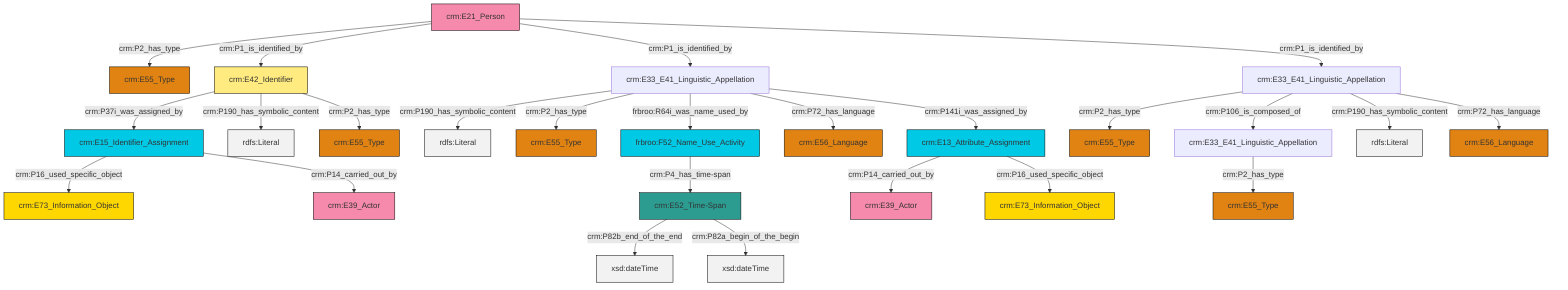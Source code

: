 graph TD
classDef Literal fill:#f2f2f2,stroke:#000000;
classDef CRM_Entity fill:#FFFFFF,stroke:#000000;
classDef Temporal_Entity fill:#00C9E6, stroke:#000000;
classDef Type fill:#E18312, stroke:#000000;
classDef Time-Span fill:#2C9C91, stroke:#000000;
classDef Appellation fill:#FFEB7F, stroke:#000000;
classDef Place fill:#008836, stroke:#000000;
classDef Persistent_Item fill:#B266B2, stroke:#000000;
classDef Conceptual_Object fill:#FFD700, stroke:#000000;
classDef Physical_Thing fill:#D2B48C, stroke:#000000;
classDef Actor fill:#f58aad, stroke:#000000;
classDef PC_Classes fill:#4ce600, stroke:#000000;
classDef Multi fill:#cccccc,stroke:#000000;

0["crm:E13_Attribute_Assignment"]:::Temporal_Entity -->|crm:P14_carried_out_by| 1["crm:E39_Actor"]:::Actor
10["frbroo:F52_Name_Use_Activity"]:::Temporal_Entity -->|crm:P4_has_time-span| 11["crm:E52_Time-Span"]:::Time-Span
11["crm:E52_Time-Span"]:::Time-Span -->|crm:P82b_end_of_the_end| 17[xsd:dateTime]:::Literal
20["crm:E42_Identifier"]:::Appellation -->|crm:P37i_was_assigned_by| 13["crm:E15_Identifier_Assignment"]:::Temporal_Entity
27["crm:E33_E41_Linguistic_Appellation"]:::Default -->|crm:P190_has_symbolic_content| 28[rdfs:Literal]:::Literal
29["crm:E33_E41_Linguistic_Appellation"]:::Default -->|crm:P2_has_type| 8["crm:E55_Type"]:::Type
11["crm:E52_Time-Span"]:::Time-Span -->|crm:P82a_begin_of_the_begin| 30[xsd:dateTime]:::Literal
29["crm:E33_E41_Linguistic_Appellation"]:::Default -->|crm:P106_is_composed_of| 18["crm:E33_E41_Linguistic_Appellation"]:::Default
36["crm:E21_Person"]:::Actor -->|crm:P2_has_type| 6["crm:E55_Type"]:::Type
13["crm:E15_Identifier_Assignment"]:::Temporal_Entity -->|crm:P16_used_specific_object| 34["crm:E73_Information_Object"]:::Conceptual_Object
27["crm:E33_E41_Linguistic_Appellation"]:::Default -->|crm:P2_has_type| 2["crm:E55_Type"]:::Type
18["crm:E33_E41_Linguistic_Appellation"]:::Default -->|crm:P2_has_type| 24["crm:E55_Type"]:::Type
36["crm:E21_Person"]:::Actor -->|crm:P1_is_identified_by| 20["crm:E42_Identifier"]:::Appellation
13["crm:E15_Identifier_Assignment"]:::Temporal_Entity -->|crm:P14_carried_out_by| 37["crm:E39_Actor"]:::Actor
27["crm:E33_E41_Linguistic_Appellation"]:::Default -->|frbroo:R64i_was_name_used_by| 10["frbroo:F52_Name_Use_Activity"]:::Temporal_Entity
20["crm:E42_Identifier"]:::Appellation -->|crm:P190_has_symbolic_content| 38[rdfs:Literal]:::Literal
27["crm:E33_E41_Linguistic_Appellation"]:::Default -->|crm:P72_has_language| 22["crm:E56_Language"]:::Type
27["crm:E33_E41_Linguistic_Appellation"]:::Default -->|crm:P141i_was_assigned_by| 0["crm:E13_Attribute_Assignment"]:::Temporal_Entity
29["crm:E33_E41_Linguistic_Appellation"]:::Default -->|crm:P190_has_symbolic_content| 41[rdfs:Literal]:::Literal
20["crm:E42_Identifier"]:::Appellation -->|crm:P2_has_type| 4["crm:E55_Type"]:::Type
0["crm:E13_Attribute_Assignment"]:::Temporal_Entity -->|crm:P16_used_specific_object| 31["crm:E73_Information_Object"]:::Conceptual_Object
36["crm:E21_Person"]:::Actor -->|crm:P1_is_identified_by| 27["crm:E33_E41_Linguistic_Appellation"]:::Default
29["crm:E33_E41_Linguistic_Appellation"]:::Default -->|crm:P72_has_language| 15["crm:E56_Language"]:::Type
36["crm:E21_Person"]:::Actor -->|crm:P1_is_identified_by| 29["crm:E33_E41_Linguistic_Appellation"]:::Default